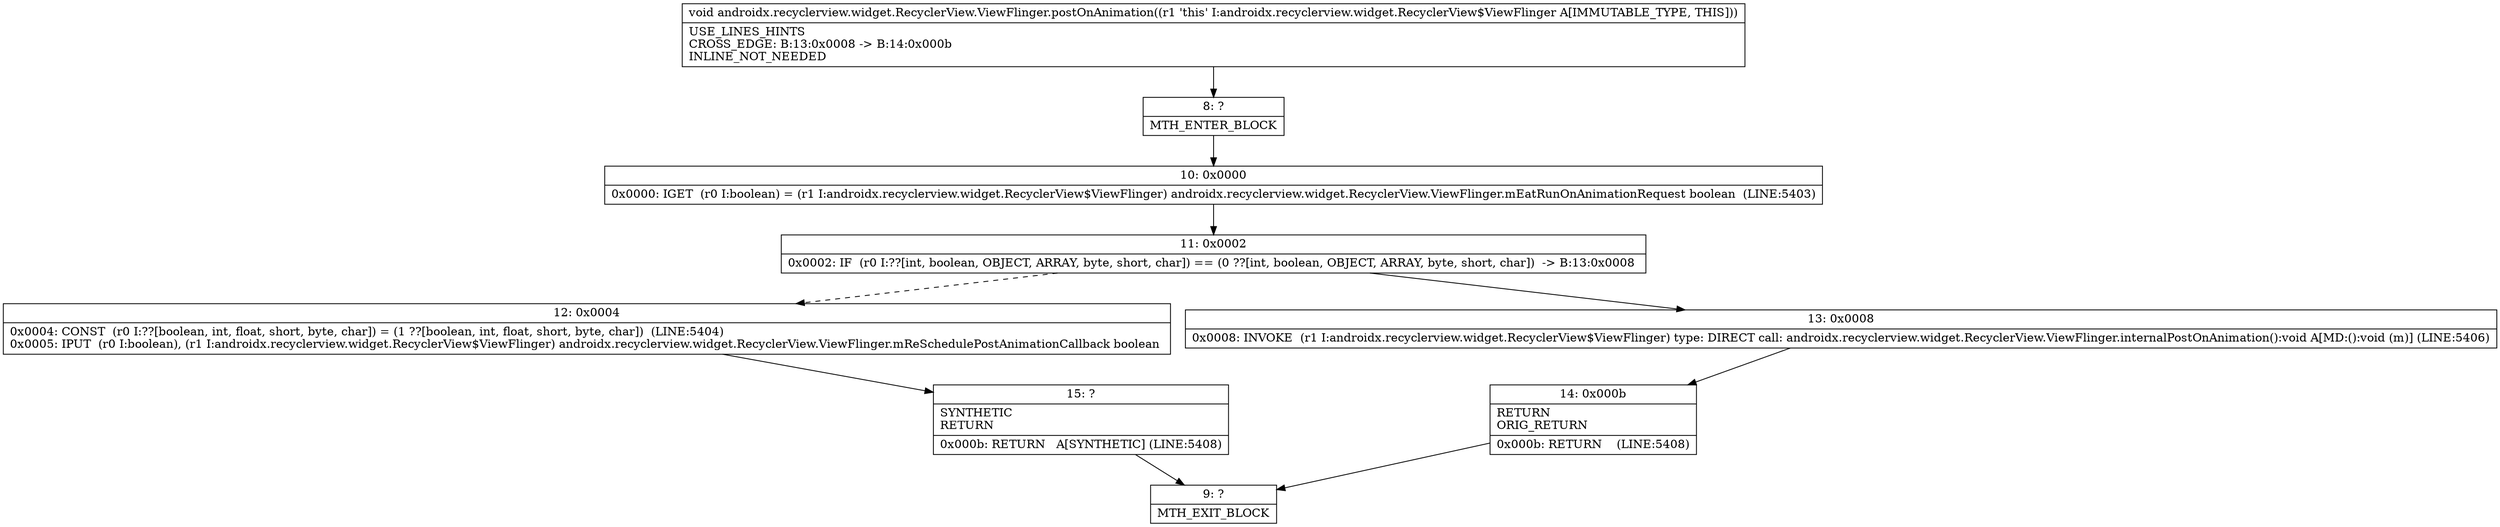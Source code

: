 digraph "CFG forandroidx.recyclerview.widget.RecyclerView.ViewFlinger.postOnAnimation()V" {
Node_8 [shape=record,label="{8\:\ ?|MTH_ENTER_BLOCK\l}"];
Node_10 [shape=record,label="{10\:\ 0x0000|0x0000: IGET  (r0 I:boolean) = (r1 I:androidx.recyclerview.widget.RecyclerView$ViewFlinger) androidx.recyclerview.widget.RecyclerView.ViewFlinger.mEatRunOnAnimationRequest boolean  (LINE:5403)\l}"];
Node_11 [shape=record,label="{11\:\ 0x0002|0x0002: IF  (r0 I:??[int, boolean, OBJECT, ARRAY, byte, short, char]) == (0 ??[int, boolean, OBJECT, ARRAY, byte, short, char])  \-\> B:13:0x0008 \l}"];
Node_12 [shape=record,label="{12\:\ 0x0004|0x0004: CONST  (r0 I:??[boolean, int, float, short, byte, char]) = (1 ??[boolean, int, float, short, byte, char])  (LINE:5404)\l0x0005: IPUT  (r0 I:boolean), (r1 I:androidx.recyclerview.widget.RecyclerView$ViewFlinger) androidx.recyclerview.widget.RecyclerView.ViewFlinger.mReSchedulePostAnimationCallback boolean \l}"];
Node_15 [shape=record,label="{15\:\ ?|SYNTHETIC\lRETURN\l|0x000b: RETURN   A[SYNTHETIC] (LINE:5408)\l}"];
Node_9 [shape=record,label="{9\:\ ?|MTH_EXIT_BLOCK\l}"];
Node_13 [shape=record,label="{13\:\ 0x0008|0x0008: INVOKE  (r1 I:androidx.recyclerview.widget.RecyclerView$ViewFlinger) type: DIRECT call: androidx.recyclerview.widget.RecyclerView.ViewFlinger.internalPostOnAnimation():void A[MD:():void (m)] (LINE:5406)\l}"];
Node_14 [shape=record,label="{14\:\ 0x000b|RETURN\lORIG_RETURN\l|0x000b: RETURN    (LINE:5408)\l}"];
MethodNode[shape=record,label="{void androidx.recyclerview.widget.RecyclerView.ViewFlinger.postOnAnimation((r1 'this' I:androidx.recyclerview.widget.RecyclerView$ViewFlinger A[IMMUTABLE_TYPE, THIS]))  | USE_LINES_HINTS\lCROSS_EDGE: B:13:0x0008 \-\> B:14:0x000b\lINLINE_NOT_NEEDED\l}"];
MethodNode -> Node_8;Node_8 -> Node_10;
Node_10 -> Node_11;
Node_11 -> Node_12[style=dashed];
Node_11 -> Node_13;
Node_12 -> Node_15;
Node_15 -> Node_9;
Node_13 -> Node_14;
Node_14 -> Node_9;
}

